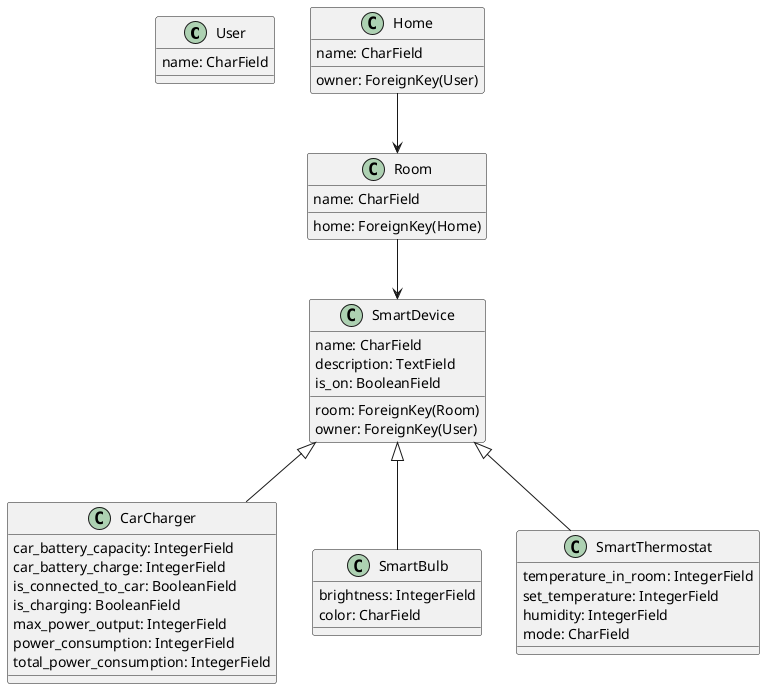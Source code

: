 @startuml
'https://plantuml.com/class-diagram

class User {
    name: CharField

}

class Home {
    name: CharField
    owner: ForeignKey(User)
}

class Room {
    name: CharField
    home: ForeignKey(Home)
}

class SmartDevice{
    name: CharField
    room: ForeignKey(Room)
    owner: ForeignKey(User)
    description: TextField
    is_on: BooleanField
}

class CarCharger{
    car_battery_capacity: IntegerField
    car_battery_charge: IntegerField
    is_connected_to_car: BooleanField
    is_charging: BooleanField
    max_power_output: IntegerField
    power_consumption: IntegerField
    total_power_consumption: IntegerField
}

class SmartBulb{
    brightness: IntegerField
    color: CharField
}

class SmartThermostat {
    temperature_in_room: IntegerField
    set_temperature: IntegerField
    humidity: IntegerField
    mode: CharField
}

SmartDevice <|-- CarCharger
SmartDevice <|-- SmartBulb
SmartDevice <|-- SmartThermostat

Home --> Room
Room --> SmartDevice

@enduml